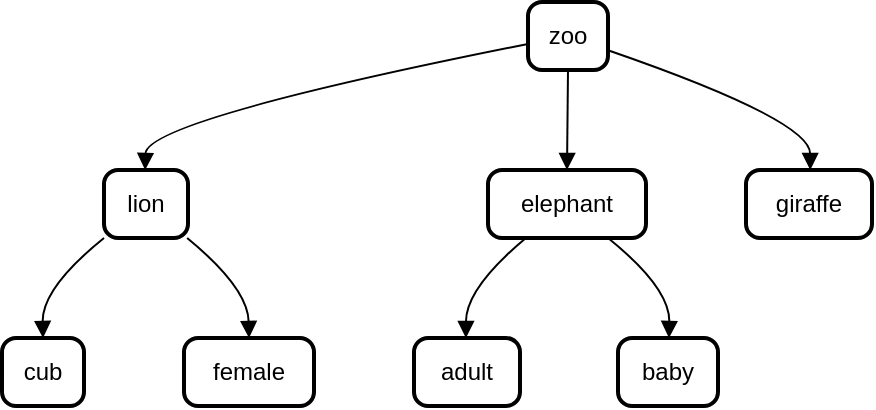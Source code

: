 <mxfile version="24.7.4">
  <diagram name="Sayfa -1" id="Pe7uky9O19wVR0TajThO">
    <mxGraphModel>
      <root>
        <mxCell id="0" />
        <mxCell id="1" parent="0" />
        <mxCell id="2" value="zoo" style="rounded=1;absoluteArcSize=1;arcSize=14;whiteSpace=wrap;strokeWidth=2;" vertex="1" parent="1">
          <mxGeometry x="263" width="40" height="34" as="geometry" />
        </mxCell>
        <mxCell id="3" value="lion" style="rounded=1;absoluteArcSize=1;arcSize=14;whiteSpace=wrap;strokeWidth=2;" vertex="1" parent="1">
          <mxGeometry x="51" y="84" width="42" height="34" as="geometry" />
        </mxCell>
        <mxCell id="4" value="elephant" style="rounded=1;absoluteArcSize=1;arcSize=14;whiteSpace=wrap;strokeWidth=2;" vertex="1" parent="1">
          <mxGeometry x="243" y="84" width="79" height="34" as="geometry" />
        </mxCell>
        <mxCell id="5" value="giraffe" style="rounded=1;absoluteArcSize=1;arcSize=14;whiteSpace=wrap;strokeWidth=2;" vertex="1" parent="1">
          <mxGeometry x="372" y="84" width="63" height="34" as="geometry" />
        </mxCell>
        <mxCell id="6" value="cub" style="rounded=1;absoluteArcSize=1;arcSize=14;whiteSpace=wrap;strokeWidth=2;" vertex="1" parent="1">
          <mxGeometry y="168" width="41" height="34" as="geometry" />
        </mxCell>
        <mxCell id="7" value="female" style="rounded=1;absoluteArcSize=1;arcSize=14;whiteSpace=wrap;strokeWidth=2;" vertex="1" parent="1">
          <mxGeometry x="91" y="168" width="65" height="34" as="geometry" />
        </mxCell>
        <mxCell id="8" value="adult" style="rounded=1;absoluteArcSize=1;arcSize=14;whiteSpace=wrap;strokeWidth=2;" vertex="1" parent="1">
          <mxGeometry x="206" y="168" width="53" height="34" as="geometry" />
        </mxCell>
        <mxCell id="9" value="baby" style="rounded=1;absoluteArcSize=1;arcSize=14;whiteSpace=wrap;strokeWidth=2;" vertex="1" parent="1">
          <mxGeometry x="308" y="168" width="50" height="34" as="geometry" />
        </mxCell>
        <mxCell id="10" value="" style="curved=1;startArrow=none;endArrow=block;exitX=-0.01;exitY=0.62;entryX=0.49;entryY=0;" edge="1" parent="1" source="2" target="3">
          <mxGeometry relative="1" as="geometry">
            <Array as="points">
              <mxPoint x="72" y="59" />
            </Array>
          </mxGeometry>
        </mxCell>
        <mxCell id="11" value="" style="curved=1;startArrow=none;endArrow=block;exitX=0.5;exitY=1;entryX=0.5;entryY=0;" edge="1" parent="1" source="2" target="4">
          <mxGeometry relative="1" as="geometry">
            <Array as="points" />
          </mxGeometry>
        </mxCell>
        <mxCell id="12" value="" style="curved=1;startArrow=none;endArrow=block;exitX=1;exitY=0.71;entryX=0.51;entryY=0;" edge="1" parent="1" source="2" target="5">
          <mxGeometry relative="1" as="geometry">
            <Array as="points">
              <mxPoint x="404" y="59" />
            </Array>
          </mxGeometry>
        </mxCell>
        <mxCell id="13" value="" style="curved=1;startArrow=none;endArrow=block;exitX=0;exitY=1;entryX=0.5;entryY=0;" edge="1" parent="1" source="3" target="6">
          <mxGeometry relative="1" as="geometry">
            <Array as="points">
              <mxPoint x="20" y="143" />
            </Array>
          </mxGeometry>
        </mxCell>
        <mxCell id="14" value="" style="curved=1;startArrow=none;endArrow=block;exitX=0.99;exitY=1;entryX=0.5;entryY=0;" edge="1" parent="1" source="3" target="7">
          <mxGeometry relative="1" as="geometry">
            <Array as="points">
              <mxPoint x="123" y="143" />
            </Array>
          </mxGeometry>
        </mxCell>
        <mxCell id="15" value="" style="curved=1;startArrow=none;endArrow=block;exitX=0.24;exitY=1;entryX=0.49;entryY=0;" edge="1" parent="1" source="4" target="8">
          <mxGeometry relative="1" as="geometry">
            <Array as="points">
              <mxPoint x="232" y="143" />
            </Array>
          </mxGeometry>
        </mxCell>
        <mxCell id="16" value="" style="curved=1;startArrow=none;endArrow=block;exitX=0.76;exitY=1;entryX=0.51;entryY=0;" edge="1" parent="1" source="4" target="9">
          <mxGeometry relative="1" as="geometry">
            <Array as="points">
              <mxPoint x="334" y="143" />
            </Array>
          </mxGeometry>
        </mxCell>
      </root>
    </mxGraphModel>
  </diagram>
</mxfile>
